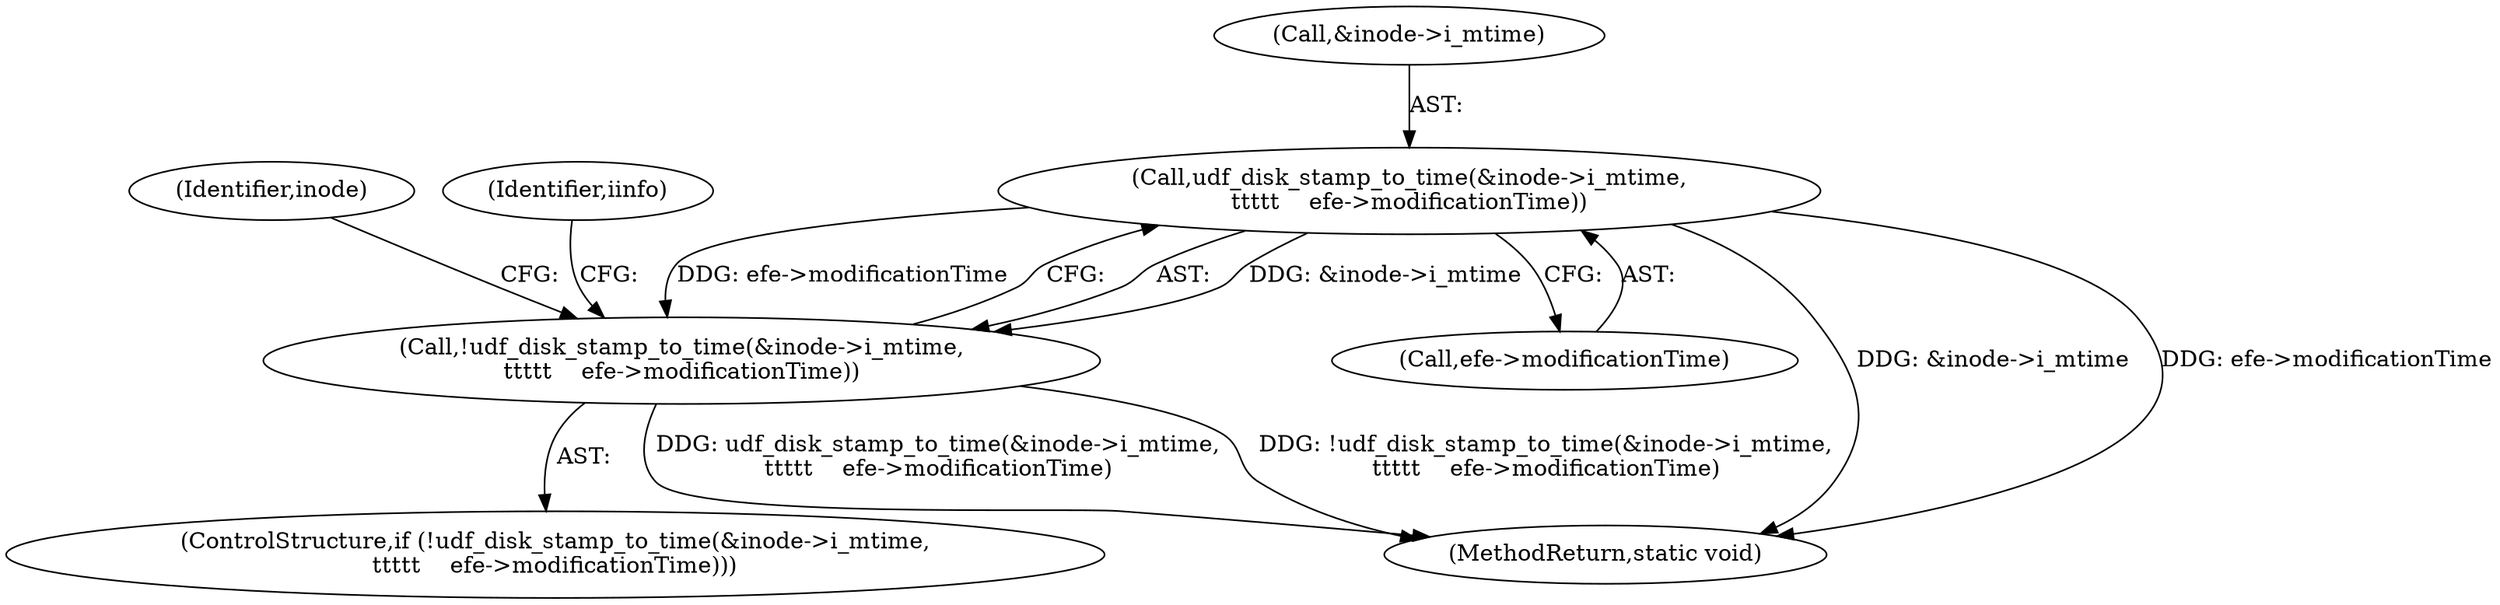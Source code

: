 digraph "0_linux_c03aa9f6e1f938618e6db2e23afef0574efeeb65@pointer" {
"1000863" [label="(Call,udf_disk_stamp_to_time(&inode->i_mtime,\n\t\t\t\t\t    efe->modificationTime))"];
"1000862" [label="(Call,!udf_disk_stamp_to_time(&inode->i_mtime,\n\t\t\t\t\t    efe->modificationTime))"];
"1000864" [label="(Call,&inode->i_mtime)"];
"1000868" [label="(Call,efe->modificationTime)"];
"1000873" [label="(Identifier,inode)"];
"1001145" [label="(MethodReturn,static void)"];
"1000861" [label="(ControlStructure,if (!udf_disk_stamp_to_time(&inode->i_mtime,\n\t\t\t\t\t    efe->modificationTime)))"];
"1000862" [label="(Call,!udf_disk_stamp_to_time(&inode->i_mtime,\n\t\t\t\t\t    efe->modificationTime))"];
"1000883" [label="(Identifier,iinfo)"];
"1000863" [label="(Call,udf_disk_stamp_to_time(&inode->i_mtime,\n\t\t\t\t\t    efe->modificationTime))"];
"1000863" -> "1000862"  [label="AST: "];
"1000863" -> "1000868"  [label="CFG: "];
"1000864" -> "1000863"  [label="AST: "];
"1000868" -> "1000863"  [label="AST: "];
"1000862" -> "1000863"  [label="CFG: "];
"1000863" -> "1001145"  [label="DDG: &inode->i_mtime"];
"1000863" -> "1001145"  [label="DDG: efe->modificationTime"];
"1000863" -> "1000862"  [label="DDG: &inode->i_mtime"];
"1000863" -> "1000862"  [label="DDG: efe->modificationTime"];
"1000862" -> "1000861"  [label="AST: "];
"1000873" -> "1000862"  [label="CFG: "];
"1000883" -> "1000862"  [label="CFG: "];
"1000862" -> "1001145"  [label="DDG: udf_disk_stamp_to_time(&inode->i_mtime,\n\t\t\t\t\t    efe->modificationTime)"];
"1000862" -> "1001145"  [label="DDG: !udf_disk_stamp_to_time(&inode->i_mtime,\n\t\t\t\t\t    efe->modificationTime)"];
}
